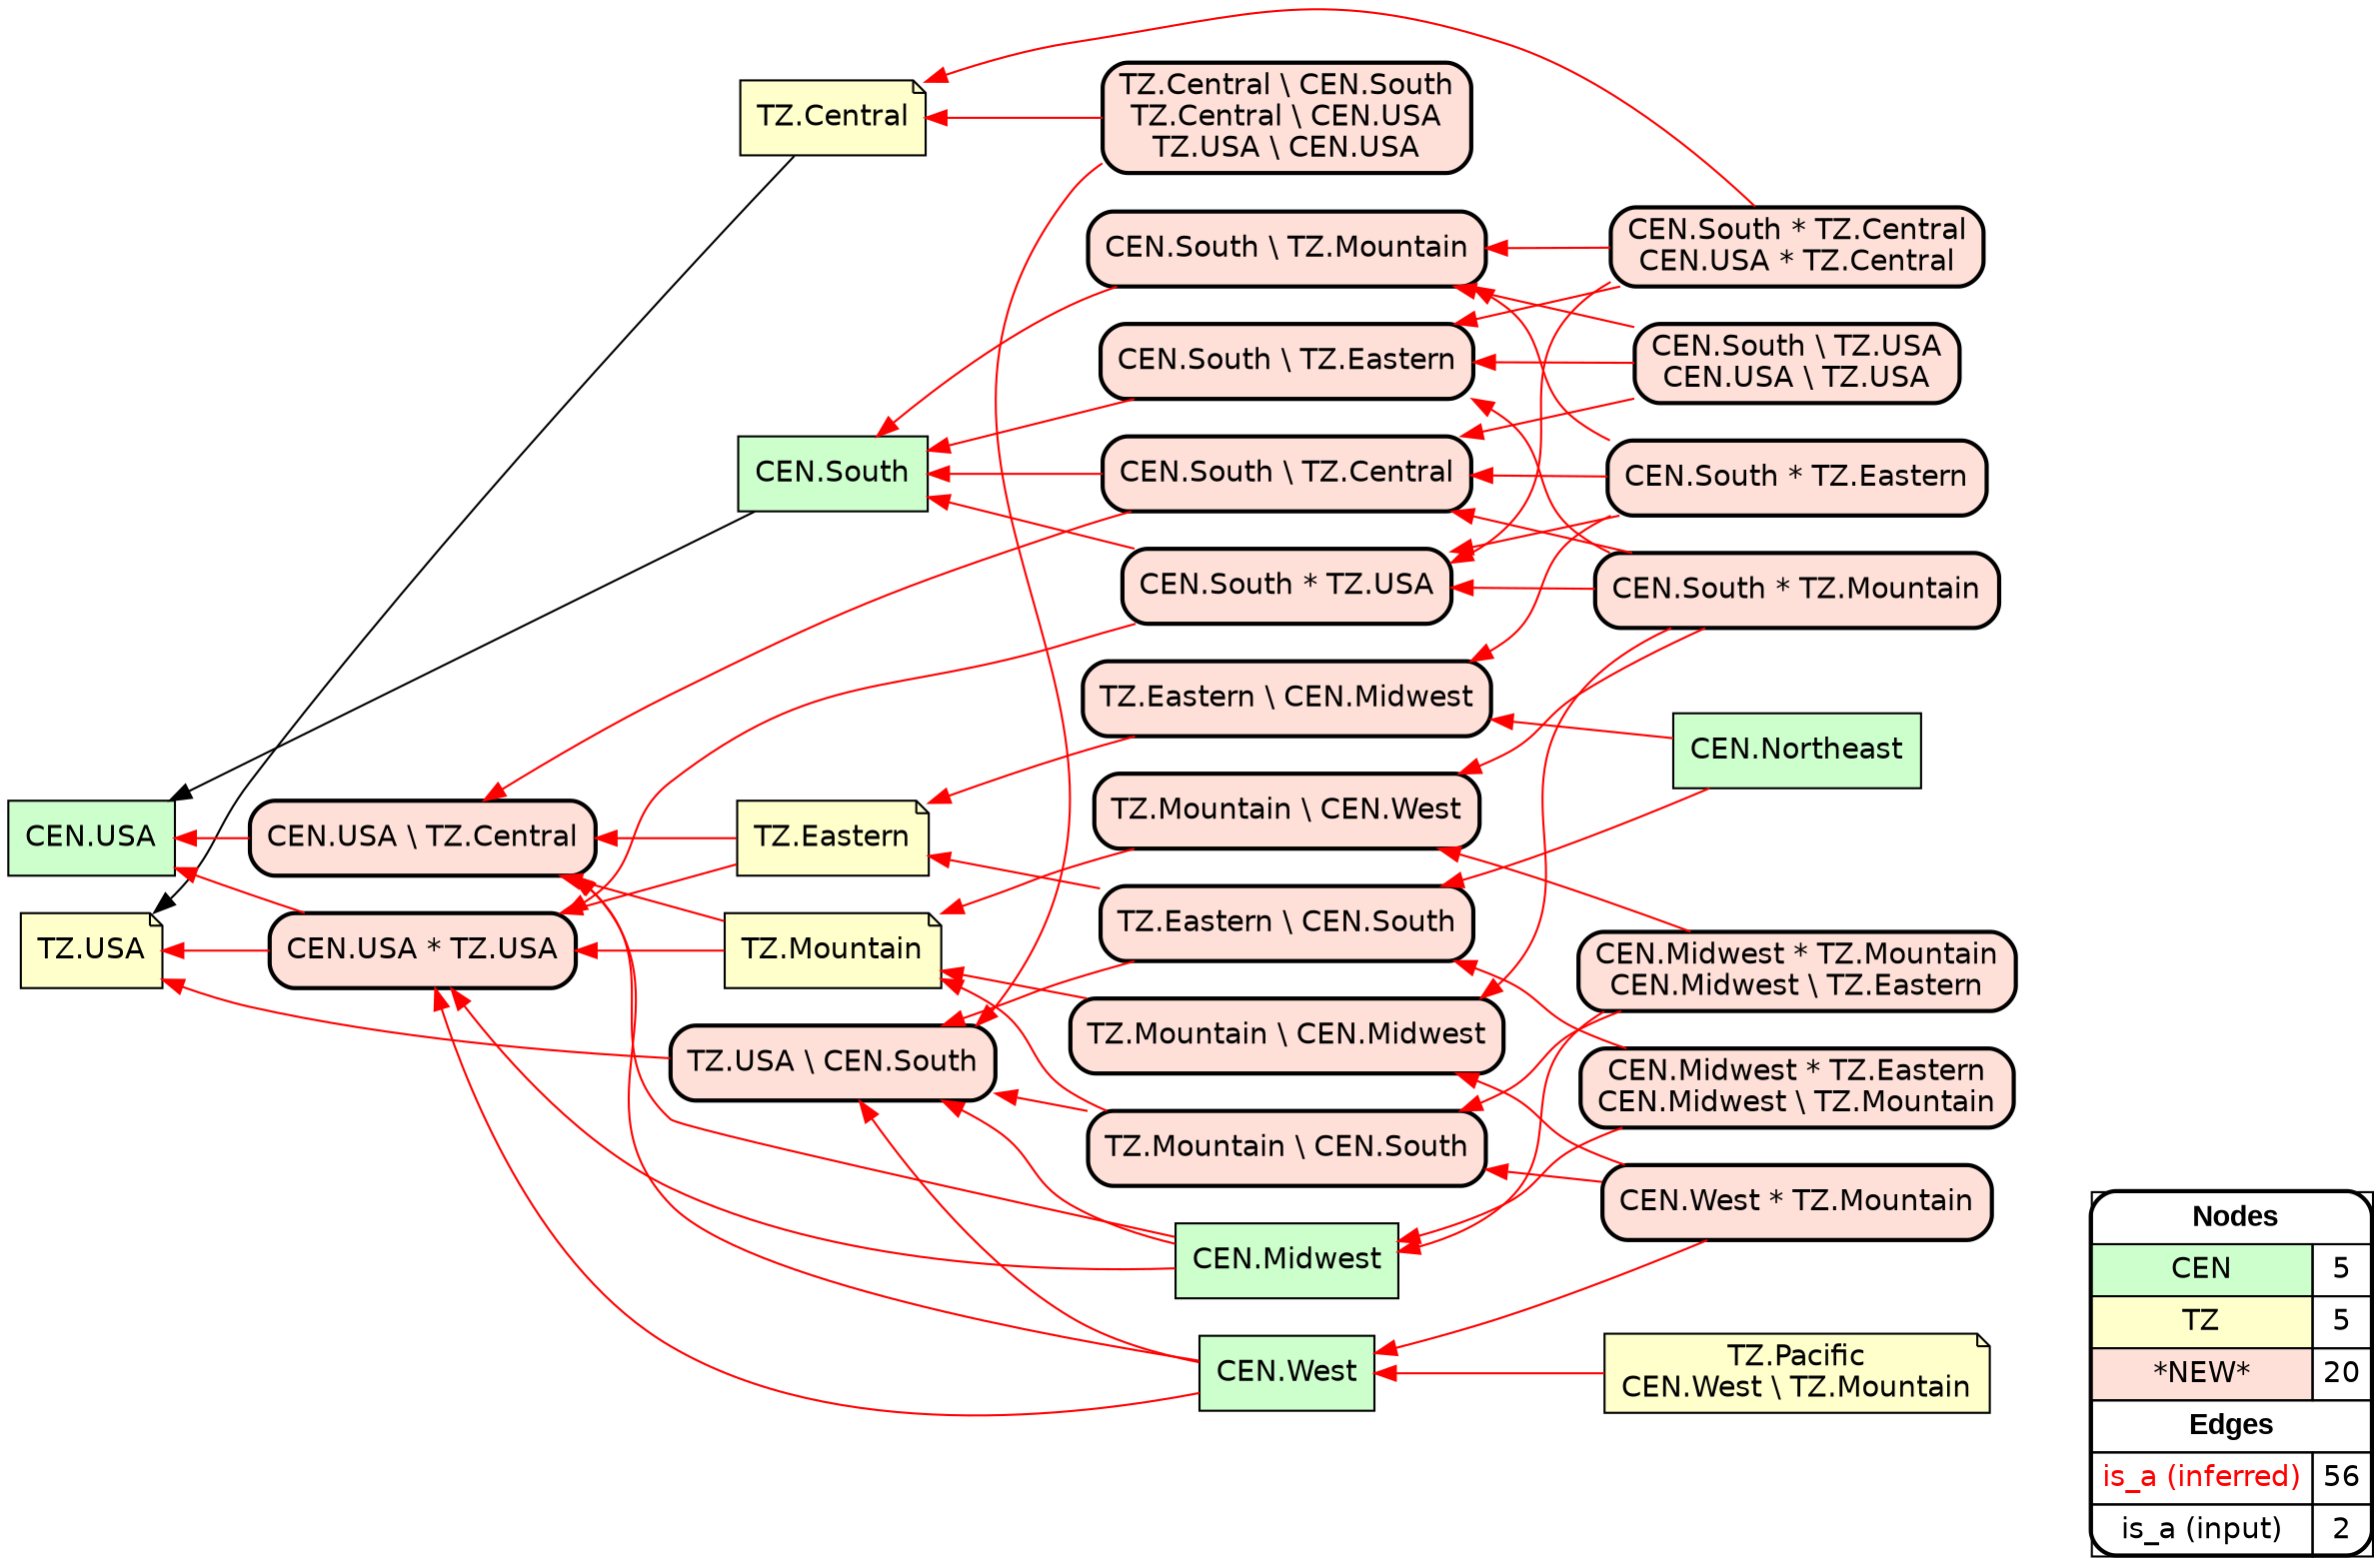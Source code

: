 digraph{
rankdir=RL
node[shape=box style=filled fillcolor="#CCFFCC" fontname="helvetica"] 
"CEN.Midwest"
"CEN.USA"
"CEN.West"
"CEN.Northeast"
"CEN.South"
node[shape=note style=filled fillcolor="#FFFFCC" fontname="helvetica"] 
"TZ.Eastern"
"TZ.USA"
"TZ.Mountain"
"TZ.Central"
"TZ.Pacific\nCEN.West \\ TZ.Mountain"
node[shape=box style="filled,rounded,bold" fillcolor="#FFE0D8" fontname="helvetica"] 
"TZ.USA \\ CEN.South"
"TZ.Mountain \\ CEN.South"
"TZ.Central \\ CEN.South\nTZ.Central \\ CEN.USA\nTZ.USA \\ CEN.USA"
"CEN.USA \\ TZ.Central"
"CEN.South * TZ.Eastern"
"CEN.South \\ TZ.Eastern"
"CEN.South * TZ.Central\nCEN.USA * TZ.Central"
"CEN.South * TZ.Mountain"
"CEN.South \\ TZ.USA\nCEN.USA \\ TZ.USA"
"TZ.Eastern \\ CEN.Midwest"
"CEN.West * TZ.Mountain"
"TZ.Mountain \\ CEN.West"
"CEN.Midwest * TZ.Mountain\nCEN.Midwest \\ TZ.Eastern"
"TZ.Mountain \\ CEN.Midwest"
"CEN.South \\ TZ.Mountain"
"CEN.USA * TZ.USA"
"CEN.Midwest * TZ.Eastern\nCEN.Midwest \\ TZ.Mountain"
"CEN.South \\ TZ.Central"
"TZ.Eastern \\ CEN.South"
"CEN.South * TZ.USA"
edge[arrowhead=normal style=dotted color="#000000" constraint=true penwidth=1]
edge[arrowhead=normal style=solid color="#FF0000" constraint=true penwidth=1]
"CEN.South * TZ.Central\nCEN.USA * TZ.Central" -> "CEN.South \\ TZ.Mountain"
"CEN.South \\ TZ.USA\nCEN.USA \\ TZ.USA" -> "CEN.South \\ TZ.Central"
"TZ.USA \\ CEN.South" -> "TZ.USA"
"TZ.Mountain \\ CEN.South" -> "TZ.USA \\ CEN.South"
"CEN.South * TZ.Central\nCEN.USA * TZ.Central" -> "CEN.South \\ TZ.Eastern"
"CEN.Midwest" -> "CEN.USA \\ TZ.Central"
"TZ.Mountain \\ CEN.South" -> "TZ.Mountain"
"CEN.South * TZ.USA" -> "CEN.USA * TZ.USA"
"TZ.Eastern \\ CEN.South" -> "TZ.USA \\ CEN.South"
"CEN.South \\ TZ.Central" -> "CEN.South"
"TZ.Mountain" -> "CEN.USA * TZ.USA"
"CEN.West" -> "TZ.USA \\ CEN.South"
"CEN.South * TZ.Eastern" -> "CEN.South \\ TZ.Mountain"
"CEN.South \\ TZ.USA\nCEN.USA \\ TZ.USA" -> "CEN.South \\ TZ.Mountain"
"TZ.Central \\ CEN.South\nTZ.Central \\ CEN.USA\nTZ.USA \\ CEN.USA" -> "TZ.Central"
"TZ.Mountain" -> "CEN.USA \\ TZ.Central"
"CEN.South * TZ.Central\nCEN.USA * TZ.Central" -> "CEN.South * TZ.USA"
"CEN.West * TZ.Mountain" -> "TZ.Mountain \\ CEN.Midwest"
"CEN.Midwest * TZ.Mountain\nCEN.Midwest \\ TZ.Eastern" -> "TZ.Mountain \\ CEN.West"
"TZ.Pacific\nCEN.West \\ TZ.Mountain" -> "CEN.West"
"CEN.Northeast" -> "TZ.Eastern \\ CEN.Midwest"
"TZ.Eastern \\ CEN.Midwest" -> "TZ.Eastern"
"CEN.West" -> "CEN.USA \\ TZ.Central"
"TZ.Eastern" -> "CEN.USA * TZ.USA"
"CEN.South * TZ.Mountain" -> "CEN.South \\ TZ.Eastern"
"CEN.Midwest * TZ.Mountain\nCEN.Midwest \\ TZ.Eastern" -> "TZ.Mountain \\ CEN.South"
"TZ.Central \\ CEN.South\nTZ.Central \\ CEN.USA\nTZ.USA \\ CEN.USA" -> "TZ.USA \\ CEN.South"
"TZ.Mountain \\ CEN.West" -> "TZ.Mountain"
"CEN.West * TZ.Mountain" -> "CEN.West"
"CEN.South * TZ.Mountain" -> "CEN.South * TZ.USA"
"TZ.Eastern" -> "CEN.USA \\ TZ.Central"
"CEN.South * TZ.Eastern" -> "TZ.Eastern \\ CEN.Midwest"
"CEN.Northeast" -> "TZ.Eastern \\ CEN.South"
"CEN.South \\ TZ.USA\nCEN.USA \\ TZ.USA" -> "CEN.South \\ TZ.Eastern"
"CEN.West" -> "CEN.USA * TZ.USA"
"CEN.USA * TZ.USA" -> "TZ.USA"
"CEN.USA * TZ.USA" -> "CEN.USA"
"CEN.Midwest * TZ.Eastern\nCEN.Midwest \\ TZ.Mountain" -> "CEN.Midwest"
"CEN.West * TZ.Mountain" -> "TZ.Mountain \\ CEN.South"
"CEN.South \\ TZ.Mountain" -> "CEN.South"
"CEN.South \\ TZ.Central" -> "CEN.USA \\ TZ.Central"
"CEN.Midwest * TZ.Mountain\nCEN.Midwest \\ TZ.Eastern" -> "CEN.Midwest"
"CEN.Midwest" -> "CEN.USA * TZ.USA"
"CEN.South * TZ.Mountain" -> "TZ.Mountain \\ CEN.West"
"TZ.Eastern \\ CEN.South" -> "TZ.Eastern"
"CEN.South * TZ.Eastern" -> "CEN.South * TZ.USA"
"CEN.Midwest * TZ.Eastern\nCEN.Midwest \\ TZ.Mountain" -> "TZ.Eastern \\ CEN.South"
"CEN.South * TZ.Central\nCEN.USA * TZ.Central" -> "TZ.Central"
"CEN.South * TZ.Mountain" -> "CEN.South \\ TZ.Central"
"CEN.South \\ TZ.Eastern" -> "CEN.South"
"CEN.Midwest" -> "TZ.USA \\ CEN.South"
"TZ.Mountain \\ CEN.Midwest" -> "TZ.Mountain"
"CEN.USA \\ TZ.Central" -> "CEN.USA"
"CEN.South * TZ.Eastern" -> "CEN.South \\ TZ.Central"
"CEN.South * TZ.USA" -> "CEN.South"
"CEN.South * TZ.Mountain" -> "TZ.Mountain \\ CEN.Midwest"
edge[arrowhead=normal style=solid color="#000000" constraint=true penwidth=1]
"CEN.South" -> "CEN.USA"
"TZ.Central" -> "TZ.USA"
node[shape=box] 
{rank=source Legend [fillcolor= white margin=0 label=< 
 <TABLE BORDER="0" CELLBORDER="1" CELLSPACING="0" CELLPADDING="4"> 
<TR> <TD COLSPAN="2"><font face="Arial Black"> Nodes</font></TD> </TR> 
<TR> 
 <TD bgcolor="#CCFFCC" fontname="helvetica">CEN</TD> 
 <TD>5</TD> 
 </TR> 
<TR> 
 <TD bgcolor="#FFFFCC" fontname="helvetica">TZ</TD> 
 <TD>5</TD> 
 </TR> 
<TR> 
 <TD bgcolor="#FFE0D8" fontname="helvetica">*NEW*</TD> 
 <TD>20</TD> 
 </TR> 
<TR> <TD COLSPAN="2"><font face = "Arial Black"> Edges </font></TD> </TR> 
<TR> 
 <TD><font color ="#FF0000">is_a (inferred)</font></TD><TD>56</TD>
</TR>
<TR> 
 <TD><font color ="#000000">is_a (input)</font></TD><TD>2</TD>
</TR>
</TABLE> 
 >] } 
}
